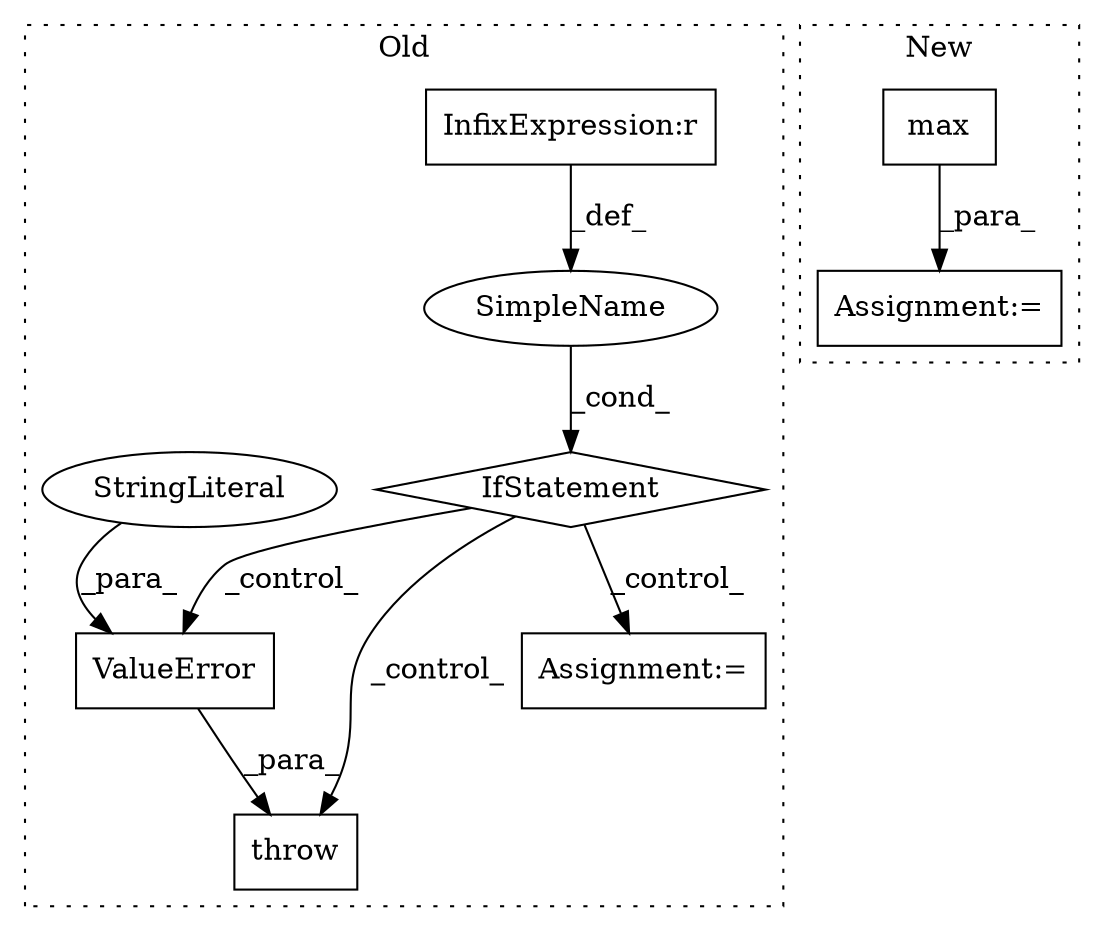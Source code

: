 digraph G {
subgraph cluster0 {
1 [label="throw" a="53" s="21480" l="6" shape="box"];
4 [label="IfStatement" a="25" s="21345,21470" l="4,2" shape="diamond"];
5 [label="SimpleName" a="42" s="" l="" shape="ellipse"];
6 [label="ValueError" a="32" s="21486,21532" l="11,1" shape="box"];
7 [label="StringLiteral" a="45" s="21497" l="35" shape="ellipse"];
8 [label="Assignment:=" a="7" s="25830" l="8" shape="box"];
9 [label="InfixExpression:r" a="27" s="21371" l="4" shape="box"];
label = "Old";
style="dotted";
}
subgraph cluster1 {
2 [label="max" a="32" s="27832,27939" l="15,-5" shape="box"];
3 [label="Assignment:=" a="7" s="27831" l="1" shape="box"];
label = "New";
style="dotted";
}
2 -> 3 [label="_para_"];
4 -> 1 [label="_control_"];
4 -> 8 [label="_control_"];
4 -> 6 [label="_control_"];
5 -> 4 [label="_cond_"];
6 -> 1 [label="_para_"];
7 -> 6 [label="_para_"];
9 -> 5 [label="_def_"];
}